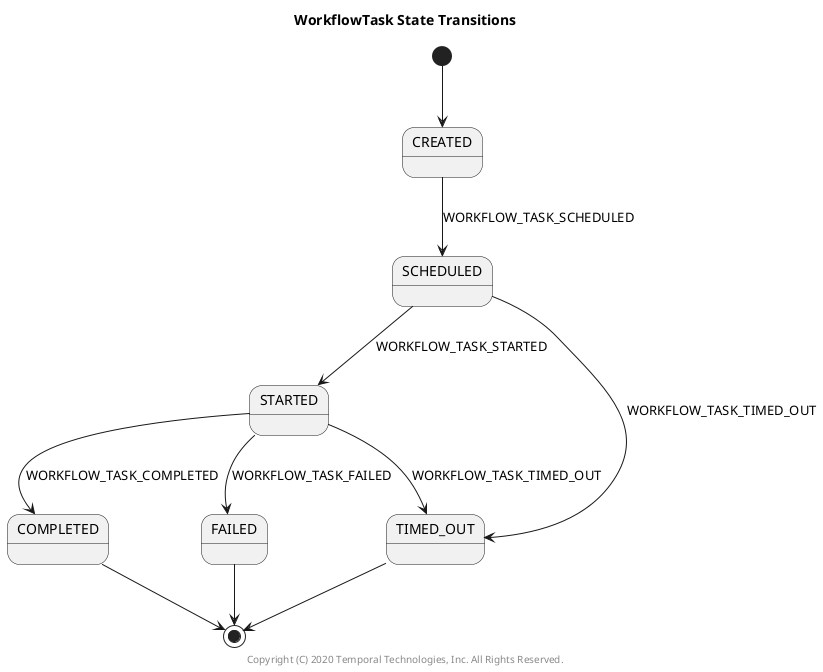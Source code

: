 `Copyright (C) 2022 Temporal Technologies, Inc. All Rights Reserved.
`
`Copyright (C) 2012-2016 Amazon.com, Inc. or its affiliates. All Rights Reserved.
`
`Modifications copyright (C) 2017 Uber Technologies, Inc.
`
`Licensed under the Apache License, Version 2.0 (the "License");
`you may not use this material except in compliance with the License.
`You may obtain a copy of the License at
`
`  http://www.apache.org/licenses/LICENSE-2.0
`
`Unless required by applicable law or agreed to in writing, software
`distributed under the License is distributed on an "AS IS" BASIS,
`WITHOUT WARRANTIES OR CONDITIONS OF ANY KIND, either express or implied.
`See the License for the specific language governing permissions and
`limitations under the License.

` PlantUML <plantuml.com> State Diagram.
` Generated from src/main/java/io/temporal/internal/statemachines/WorkflowTaskStateMachine.java
` by io.temporal.internal.statemachines.CommandsGeneratePlantUMLStateDiagrams.


@startuml
title WorkflowTask State Transitions

[*] --> CREATED
CREATED --> SCHEDULED: WORKFLOW_TASK_SCHEDULED
SCHEDULED --> STARTED: WORKFLOW_TASK_STARTED
SCHEDULED --> TIMED_OUT: WORKFLOW_TASK_TIMED_OUT
STARTED --> COMPLETED: WORKFLOW_TASK_COMPLETED
STARTED --> FAILED: WORKFLOW_TASK_FAILED
STARTED --> TIMED_OUT: WORKFLOW_TASK_TIMED_OUT
COMPLETED --> [*]
TIMED_OUT --> [*]
FAILED --> [*]
center footer Copyright (C) 2020 Temporal Technologies, Inc. All Rights Reserved.
@enduml
